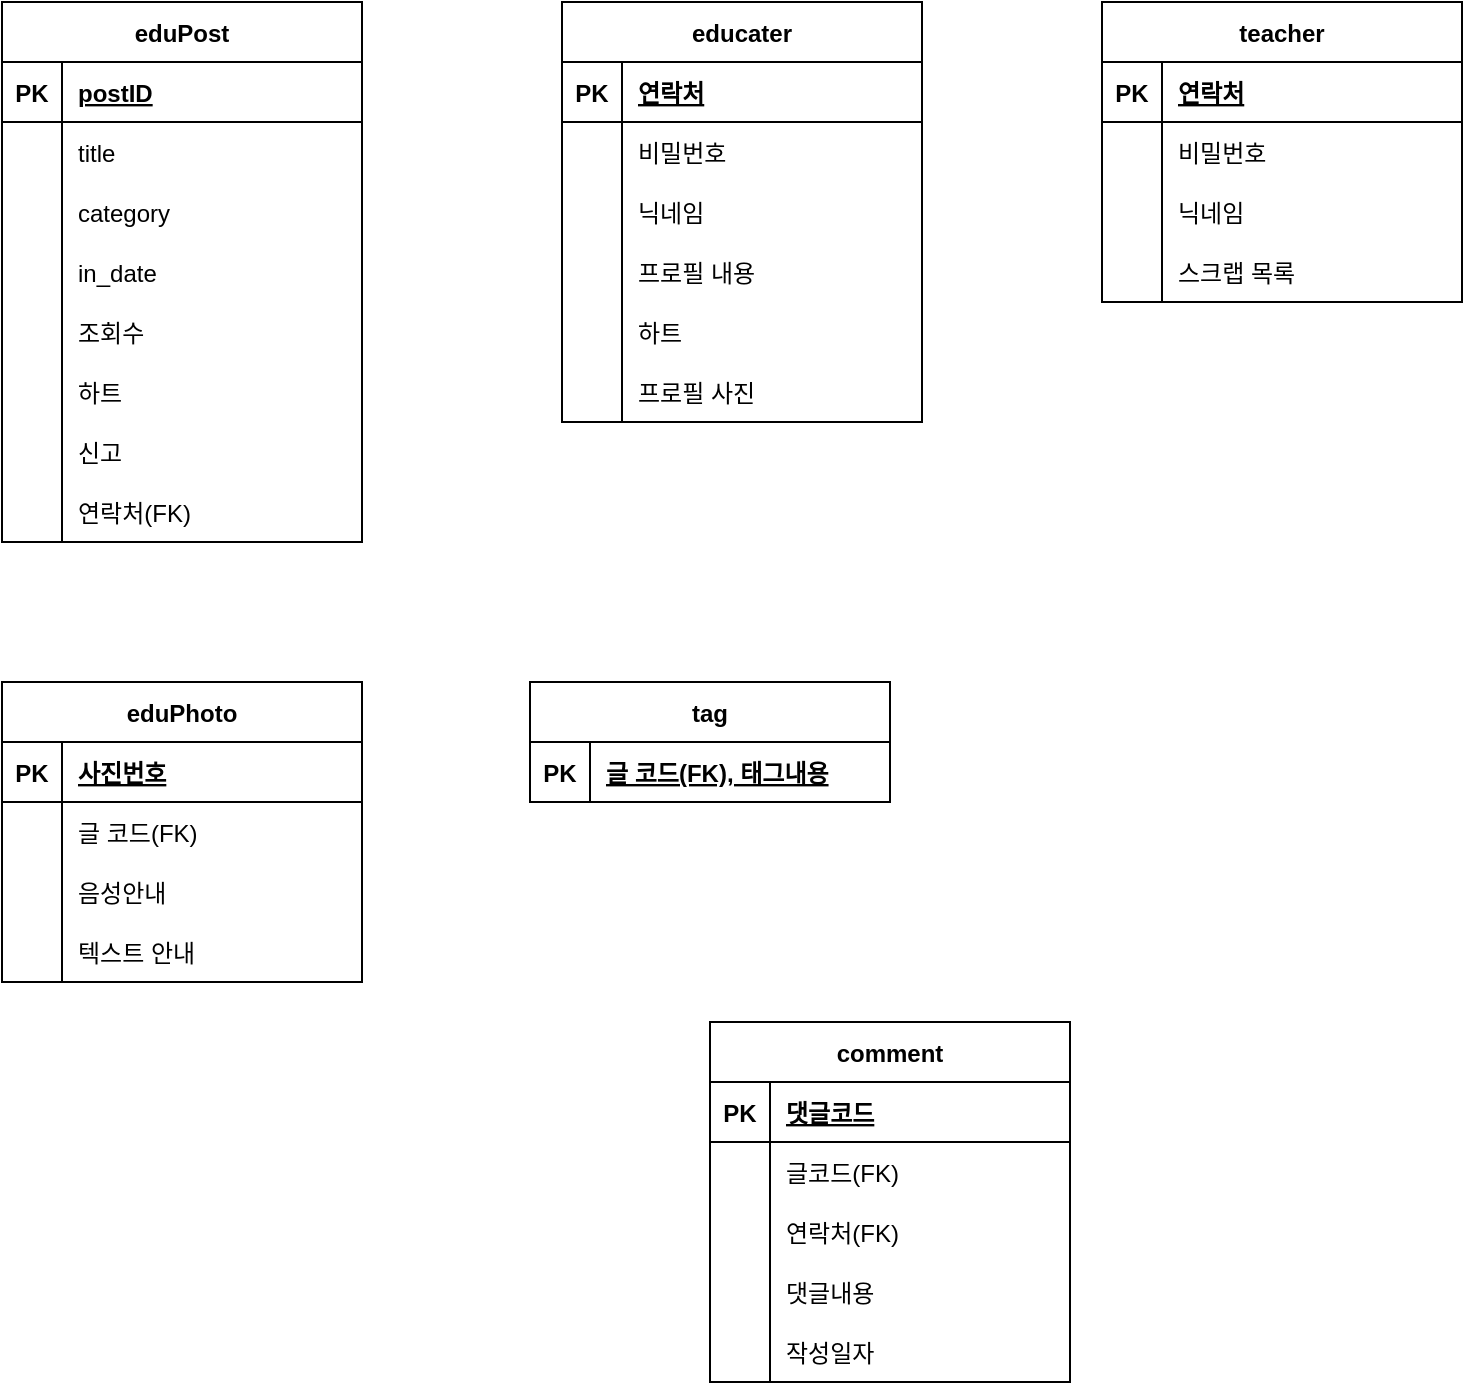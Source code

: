 <mxfile version="20.8.1" type="github"><diagram id="KDbdDUPPWQitfIvhSnpP" name="페이지-1"><mxGraphModel dx="473" dy="531" grid="1" gridSize="10" guides="1" tooltips="1" connect="1" arrows="1" fold="1" page="1" pageScale="1" pageWidth="827" pageHeight="1169" math="0" shadow="0"><root><object label="" 조회수="" id="0"><mxCell/></object><mxCell id="1" parent="0"/><object label="eduPost" 조회수="" 하트="" id="p32H01XtQqb7-b_xWi7j-21"><mxCell style="shape=table;startSize=30;container=1;collapsible=1;childLayout=tableLayout;fixedRows=1;rowLines=0;fontStyle=1;align=center;resizeLast=1;" vertex="1" parent="1"><mxGeometry x="60" y="40" width="180" height="270" as="geometry"><mxRectangle x="230" y="180" width="70" height="30" as="alternateBounds"/></mxGeometry></mxCell></object><mxCell id="p32H01XtQqb7-b_xWi7j-22" value="" style="shape=tableRow;horizontal=0;startSize=0;swimlaneHead=0;swimlaneBody=0;fillColor=none;collapsible=0;dropTarget=0;points=[[0,0.5],[1,0.5]];portConstraint=eastwest;top=0;left=0;right=0;bottom=1;" vertex="1" parent="p32H01XtQqb7-b_xWi7j-21"><mxGeometry y="30" width="180" height="30" as="geometry"/></mxCell><mxCell id="p32H01XtQqb7-b_xWi7j-23" value="PK" style="shape=partialRectangle;connectable=0;fillColor=none;top=0;left=0;bottom=0;right=0;fontStyle=1;overflow=hidden;" vertex="1" parent="p32H01XtQqb7-b_xWi7j-22"><mxGeometry width="30" height="30" as="geometry"><mxRectangle width="30" height="30" as="alternateBounds"/></mxGeometry></mxCell><mxCell id="p32H01XtQqb7-b_xWi7j-24" value="postID" style="shape=partialRectangle;connectable=0;fillColor=none;top=0;left=0;bottom=0;right=0;align=left;spacingLeft=6;fontStyle=5;overflow=hidden;" vertex="1" parent="p32H01XtQqb7-b_xWi7j-22"><mxGeometry x="30" width="150" height="30" as="geometry"><mxRectangle width="150" height="30" as="alternateBounds"/></mxGeometry></mxCell><mxCell id="p32H01XtQqb7-b_xWi7j-25" value="" style="shape=tableRow;horizontal=0;startSize=0;swimlaneHead=0;swimlaneBody=0;fillColor=none;collapsible=0;dropTarget=0;points=[[0,0.5],[1,0.5]];portConstraint=eastwest;top=0;left=0;right=0;bottom=0;" vertex="1" parent="p32H01XtQqb7-b_xWi7j-21"><mxGeometry y="60" width="180" height="30" as="geometry"/></mxCell><mxCell id="p32H01XtQqb7-b_xWi7j-26" value="" style="shape=partialRectangle;connectable=0;fillColor=none;top=0;left=0;bottom=0;right=0;editable=1;overflow=hidden;" vertex="1" parent="p32H01XtQqb7-b_xWi7j-25"><mxGeometry width="30" height="30" as="geometry"><mxRectangle width="30" height="30" as="alternateBounds"/></mxGeometry></mxCell><mxCell id="p32H01XtQqb7-b_xWi7j-27" value="title" style="shape=partialRectangle;connectable=0;fillColor=none;top=0;left=0;bottom=0;right=0;align=left;spacingLeft=6;overflow=hidden;" vertex="1" parent="p32H01XtQqb7-b_xWi7j-25"><mxGeometry x="30" width="150" height="30" as="geometry"><mxRectangle width="150" height="30" as="alternateBounds"/></mxGeometry></mxCell><mxCell id="p32H01XtQqb7-b_xWi7j-28" value="" style="shape=tableRow;horizontal=0;startSize=0;swimlaneHead=0;swimlaneBody=0;fillColor=none;collapsible=0;dropTarget=0;points=[[0,0.5],[1,0.5]];portConstraint=eastwest;top=0;left=0;right=0;bottom=0;" vertex="1" parent="p32H01XtQqb7-b_xWi7j-21"><mxGeometry y="90" width="180" height="30" as="geometry"/></mxCell><mxCell id="p32H01XtQqb7-b_xWi7j-29" value="" style="shape=partialRectangle;connectable=0;fillColor=none;top=0;left=0;bottom=0;right=0;editable=1;overflow=hidden;" vertex="1" parent="p32H01XtQqb7-b_xWi7j-28"><mxGeometry width="30" height="30" as="geometry"><mxRectangle width="30" height="30" as="alternateBounds"/></mxGeometry></mxCell><mxCell id="p32H01XtQqb7-b_xWi7j-30" value="category" style="shape=partialRectangle;connectable=0;fillColor=none;top=0;left=0;bottom=0;right=0;align=left;spacingLeft=6;overflow=hidden;" vertex="1" parent="p32H01XtQqb7-b_xWi7j-28"><mxGeometry x="30" width="150" height="30" as="geometry"><mxRectangle width="150" height="30" as="alternateBounds"/></mxGeometry></mxCell><mxCell id="p32H01XtQqb7-b_xWi7j-31" value="" style="shape=tableRow;horizontal=0;startSize=0;swimlaneHead=0;swimlaneBody=0;fillColor=none;collapsible=0;dropTarget=0;points=[[0,0.5],[1,0.5]];portConstraint=eastwest;top=0;left=0;right=0;bottom=0;" vertex="1" parent="p32H01XtQqb7-b_xWi7j-21"><mxGeometry y="120" width="180" height="30" as="geometry"/></mxCell><mxCell id="p32H01XtQqb7-b_xWi7j-32" value="" style="shape=partialRectangle;connectable=0;fillColor=none;top=0;left=0;bottom=0;right=0;editable=1;overflow=hidden;" vertex="1" parent="p32H01XtQqb7-b_xWi7j-31"><mxGeometry width="30" height="30" as="geometry"><mxRectangle width="30" height="30" as="alternateBounds"/></mxGeometry></mxCell><mxCell id="p32H01XtQqb7-b_xWi7j-33" value="in_date" style="shape=partialRectangle;connectable=0;fillColor=none;top=0;left=0;bottom=0;right=0;align=left;spacingLeft=6;overflow=hidden;" vertex="1" parent="p32H01XtQqb7-b_xWi7j-31"><mxGeometry x="30" width="150" height="30" as="geometry"><mxRectangle width="150" height="30" as="alternateBounds"/></mxGeometry></mxCell><mxCell id="nxl7jjdML-OdlenAfwQa-1" value="" style="shape=tableRow;horizontal=0;startSize=0;swimlaneHead=0;swimlaneBody=0;fillColor=none;collapsible=0;dropTarget=0;points=[[0,0.5],[1,0.5]];portConstraint=eastwest;top=0;left=0;right=0;bottom=0;" vertex="1" parent="p32H01XtQqb7-b_xWi7j-21"><mxGeometry y="150" width="180" height="30" as="geometry"/></mxCell><mxCell id="nxl7jjdML-OdlenAfwQa-2" value="" style="shape=partialRectangle;connectable=0;fillColor=none;top=0;left=0;bottom=0;right=0;editable=1;overflow=hidden;" vertex="1" parent="nxl7jjdML-OdlenAfwQa-1"><mxGeometry width="30" height="30" as="geometry"><mxRectangle width="30" height="30" as="alternateBounds"/></mxGeometry></mxCell><mxCell id="nxl7jjdML-OdlenAfwQa-3" value="조회수" style="shape=partialRectangle;connectable=0;fillColor=none;top=0;left=0;bottom=0;right=0;align=left;spacingLeft=6;overflow=hidden;" vertex="1" parent="nxl7jjdML-OdlenAfwQa-1"><mxGeometry x="30" width="150" height="30" as="geometry"><mxRectangle width="150" height="30" as="alternateBounds"/></mxGeometry></mxCell><mxCell id="nxl7jjdML-OdlenAfwQa-4" value="" style="shape=tableRow;horizontal=0;startSize=0;swimlaneHead=0;swimlaneBody=0;fillColor=none;collapsible=0;dropTarget=0;points=[[0,0.5],[1,0.5]];portConstraint=eastwest;top=0;left=0;right=0;bottom=0;" vertex="1" parent="p32H01XtQqb7-b_xWi7j-21"><mxGeometry y="180" width="180" height="30" as="geometry"/></mxCell><mxCell id="nxl7jjdML-OdlenAfwQa-5" value="" style="shape=partialRectangle;connectable=0;fillColor=none;top=0;left=0;bottom=0;right=0;editable=1;overflow=hidden;" vertex="1" parent="nxl7jjdML-OdlenAfwQa-4"><mxGeometry width="30" height="30" as="geometry"><mxRectangle width="30" height="30" as="alternateBounds"/></mxGeometry></mxCell><mxCell id="nxl7jjdML-OdlenAfwQa-6" value="하트" style="shape=partialRectangle;connectable=0;fillColor=none;top=0;left=0;bottom=0;right=0;align=left;spacingLeft=6;overflow=hidden;" vertex="1" parent="nxl7jjdML-OdlenAfwQa-4"><mxGeometry x="30" width="150" height="30" as="geometry"><mxRectangle width="150" height="30" as="alternateBounds"/></mxGeometry></mxCell><mxCell id="nxl7jjdML-OdlenAfwQa-49" value="" style="shape=tableRow;horizontal=0;startSize=0;swimlaneHead=0;swimlaneBody=0;fillColor=none;collapsible=0;dropTarget=0;points=[[0,0.5],[1,0.5]];portConstraint=eastwest;top=0;left=0;right=0;bottom=0;" vertex="1" parent="p32H01XtQqb7-b_xWi7j-21"><mxGeometry y="210" width="180" height="30" as="geometry"/></mxCell><mxCell id="nxl7jjdML-OdlenAfwQa-50" value="" style="shape=partialRectangle;connectable=0;fillColor=none;top=0;left=0;bottom=0;right=0;editable=1;overflow=hidden;" vertex="1" parent="nxl7jjdML-OdlenAfwQa-49"><mxGeometry width="30" height="30" as="geometry"><mxRectangle width="30" height="30" as="alternateBounds"/></mxGeometry></mxCell><mxCell id="nxl7jjdML-OdlenAfwQa-51" value="신고" style="shape=partialRectangle;connectable=0;fillColor=none;top=0;left=0;bottom=0;right=0;align=left;spacingLeft=6;overflow=hidden;" vertex="1" parent="nxl7jjdML-OdlenAfwQa-49"><mxGeometry x="30" width="150" height="30" as="geometry"><mxRectangle width="150" height="30" as="alternateBounds"/></mxGeometry></mxCell><mxCell id="nxl7jjdML-OdlenAfwQa-52" value="" style="shape=tableRow;horizontal=0;startSize=0;swimlaneHead=0;swimlaneBody=0;fillColor=none;collapsible=0;dropTarget=0;points=[[0,0.5],[1,0.5]];portConstraint=eastwest;top=0;left=0;right=0;bottom=0;" vertex="1" parent="p32H01XtQqb7-b_xWi7j-21"><mxGeometry y="240" width="180" height="30" as="geometry"/></mxCell><mxCell id="nxl7jjdML-OdlenAfwQa-53" value="" style="shape=partialRectangle;connectable=0;fillColor=none;top=0;left=0;bottom=0;right=0;editable=1;overflow=hidden;" vertex="1" parent="nxl7jjdML-OdlenAfwQa-52"><mxGeometry width="30" height="30" as="geometry"><mxRectangle width="30" height="30" as="alternateBounds"/></mxGeometry></mxCell><mxCell id="nxl7jjdML-OdlenAfwQa-54" value="연락처(FK)" style="shape=partialRectangle;connectable=0;fillColor=none;top=0;left=0;bottom=0;right=0;align=left;spacingLeft=6;overflow=hidden;" vertex="1" parent="nxl7jjdML-OdlenAfwQa-52"><mxGeometry x="30" width="150" height="30" as="geometry"><mxRectangle width="150" height="30" as="alternateBounds"/></mxGeometry></mxCell><mxCell id="p32H01XtQqb7-b_xWi7j-37" value="eduPhoto" style="shape=table;startSize=30;container=1;collapsible=1;childLayout=tableLayout;fixedRows=1;rowLines=0;fontStyle=1;align=center;resizeLast=1;" vertex="1" parent="1"><mxGeometry x="60" y="380" width="180" height="150" as="geometry"/></mxCell><mxCell id="p32H01XtQqb7-b_xWi7j-38" value="" style="shape=tableRow;horizontal=0;startSize=0;swimlaneHead=0;swimlaneBody=0;fillColor=none;collapsible=0;dropTarget=0;points=[[0,0.5],[1,0.5]];portConstraint=eastwest;top=0;left=0;right=0;bottom=1;" vertex="1" parent="p32H01XtQqb7-b_xWi7j-37"><mxGeometry y="30" width="180" height="30" as="geometry"/></mxCell><mxCell id="p32H01XtQqb7-b_xWi7j-39" value="PK" style="shape=partialRectangle;connectable=0;fillColor=none;top=0;left=0;bottom=0;right=0;fontStyle=1;overflow=hidden;" vertex="1" parent="p32H01XtQqb7-b_xWi7j-38"><mxGeometry width="30" height="30" as="geometry"><mxRectangle width="30" height="30" as="alternateBounds"/></mxGeometry></mxCell><mxCell id="p32H01XtQqb7-b_xWi7j-40" value="사진번호" style="shape=partialRectangle;connectable=0;fillColor=none;top=0;left=0;bottom=0;right=0;align=left;spacingLeft=6;fontStyle=5;overflow=hidden;" vertex="1" parent="p32H01XtQqb7-b_xWi7j-38"><mxGeometry x="30" width="150" height="30" as="geometry"><mxRectangle width="150" height="30" as="alternateBounds"/></mxGeometry></mxCell><mxCell id="p32H01XtQqb7-b_xWi7j-41" value="" style="shape=tableRow;horizontal=0;startSize=0;swimlaneHead=0;swimlaneBody=0;fillColor=none;collapsible=0;dropTarget=0;points=[[0,0.5],[1,0.5]];portConstraint=eastwest;top=0;left=0;right=0;bottom=0;" vertex="1" parent="p32H01XtQqb7-b_xWi7j-37"><mxGeometry y="60" width="180" height="30" as="geometry"/></mxCell><mxCell id="p32H01XtQqb7-b_xWi7j-42" value="" style="shape=partialRectangle;connectable=0;fillColor=none;top=0;left=0;bottom=0;right=0;editable=1;overflow=hidden;" vertex="1" parent="p32H01XtQqb7-b_xWi7j-41"><mxGeometry width="30" height="30" as="geometry"><mxRectangle width="30" height="30" as="alternateBounds"/></mxGeometry></mxCell><mxCell id="p32H01XtQqb7-b_xWi7j-43" value="글 코드(FK)" style="shape=partialRectangle;connectable=0;fillColor=none;top=0;left=0;bottom=0;right=0;align=left;spacingLeft=6;overflow=hidden;" vertex="1" parent="p32H01XtQqb7-b_xWi7j-41"><mxGeometry x="30" width="150" height="30" as="geometry"><mxRectangle width="150" height="30" as="alternateBounds"/></mxGeometry></mxCell><mxCell id="nxl7jjdML-OdlenAfwQa-46" value="" style="shape=tableRow;horizontal=0;startSize=0;swimlaneHead=0;swimlaneBody=0;fillColor=none;collapsible=0;dropTarget=0;points=[[0,0.5],[1,0.5]];portConstraint=eastwest;top=0;left=0;right=0;bottom=0;" vertex="1" parent="p32H01XtQqb7-b_xWi7j-37"><mxGeometry y="90" width="180" height="30" as="geometry"/></mxCell><mxCell id="nxl7jjdML-OdlenAfwQa-47" value="" style="shape=partialRectangle;connectable=0;fillColor=none;top=0;left=0;bottom=0;right=0;editable=1;overflow=hidden;" vertex="1" parent="nxl7jjdML-OdlenAfwQa-46"><mxGeometry width="30" height="30" as="geometry"><mxRectangle width="30" height="30" as="alternateBounds"/></mxGeometry></mxCell><mxCell id="nxl7jjdML-OdlenAfwQa-48" value="음성안내" style="shape=partialRectangle;connectable=0;fillColor=none;top=0;left=0;bottom=0;right=0;align=left;spacingLeft=6;overflow=hidden;" vertex="1" parent="nxl7jjdML-OdlenAfwQa-46"><mxGeometry x="30" width="150" height="30" as="geometry"><mxRectangle width="150" height="30" as="alternateBounds"/></mxGeometry></mxCell><mxCell id="p32H01XtQqb7-b_xWi7j-44" value="" style="shape=tableRow;horizontal=0;startSize=0;swimlaneHead=0;swimlaneBody=0;fillColor=none;collapsible=0;dropTarget=0;points=[[0,0.5],[1,0.5]];portConstraint=eastwest;top=0;left=0;right=0;bottom=0;" vertex="1" parent="p32H01XtQqb7-b_xWi7j-37"><mxGeometry y="120" width="180" height="30" as="geometry"/></mxCell><mxCell id="p32H01XtQqb7-b_xWi7j-45" value="" style="shape=partialRectangle;connectable=0;fillColor=none;top=0;left=0;bottom=0;right=0;editable=1;overflow=hidden;" vertex="1" parent="p32H01XtQqb7-b_xWi7j-44"><mxGeometry width="30" height="30" as="geometry"><mxRectangle width="30" height="30" as="alternateBounds"/></mxGeometry></mxCell><mxCell id="p32H01XtQqb7-b_xWi7j-46" value="텍스트 안내" style="shape=partialRectangle;connectable=0;fillColor=none;top=0;left=0;bottom=0;right=0;align=left;spacingLeft=6;overflow=hidden;" vertex="1" parent="p32H01XtQqb7-b_xWi7j-44"><mxGeometry x="30" width="150" height="30" as="geometry"><mxRectangle width="150" height="30" as="alternateBounds"/></mxGeometry></mxCell><mxCell id="nxl7jjdML-OdlenAfwQa-14" value="teacher" style="shape=table;startSize=30;container=1;collapsible=1;childLayout=tableLayout;fixedRows=1;rowLines=0;fontStyle=1;align=center;resizeLast=1;" vertex="1" parent="1"><mxGeometry x="610" y="40" width="180" height="150" as="geometry"/></mxCell><mxCell id="nxl7jjdML-OdlenAfwQa-15" value="" style="shape=tableRow;horizontal=0;startSize=0;swimlaneHead=0;swimlaneBody=0;fillColor=none;collapsible=0;dropTarget=0;points=[[0,0.5],[1,0.5]];portConstraint=eastwest;top=0;left=0;right=0;bottom=1;" vertex="1" parent="nxl7jjdML-OdlenAfwQa-14"><mxGeometry y="30" width="180" height="30" as="geometry"/></mxCell><mxCell id="nxl7jjdML-OdlenAfwQa-16" value="PK" style="shape=partialRectangle;connectable=0;fillColor=none;top=0;left=0;bottom=0;right=0;fontStyle=1;overflow=hidden;" vertex="1" parent="nxl7jjdML-OdlenAfwQa-15"><mxGeometry width="30" height="30" as="geometry"><mxRectangle width="30" height="30" as="alternateBounds"/></mxGeometry></mxCell><mxCell id="nxl7jjdML-OdlenAfwQa-17" value="연락처" style="shape=partialRectangle;connectable=0;fillColor=none;top=0;left=0;bottom=0;right=0;align=left;spacingLeft=6;fontStyle=5;overflow=hidden;" vertex="1" parent="nxl7jjdML-OdlenAfwQa-15"><mxGeometry x="30" width="150" height="30" as="geometry"><mxRectangle width="150" height="30" as="alternateBounds"/></mxGeometry></mxCell><mxCell id="nxl7jjdML-OdlenAfwQa-18" value="" style="shape=tableRow;horizontal=0;startSize=0;swimlaneHead=0;swimlaneBody=0;fillColor=none;collapsible=0;dropTarget=0;points=[[0,0.5],[1,0.5]];portConstraint=eastwest;top=0;left=0;right=0;bottom=0;" vertex="1" parent="nxl7jjdML-OdlenAfwQa-14"><mxGeometry y="60" width="180" height="30" as="geometry"/></mxCell><mxCell id="nxl7jjdML-OdlenAfwQa-19" value="" style="shape=partialRectangle;connectable=0;fillColor=none;top=0;left=0;bottom=0;right=0;editable=1;overflow=hidden;" vertex="1" parent="nxl7jjdML-OdlenAfwQa-18"><mxGeometry width="30" height="30" as="geometry"><mxRectangle width="30" height="30" as="alternateBounds"/></mxGeometry></mxCell><mxCell id="nxl7jjdML-OdlenAfwQa-20" value="비밀번호" style="shape=partialRectangle;connectable=0;fillColor=none;top=0;left=0;bottom=0;right=0;align=left;spacingLeft=6;overflow=hidden;" vertex="1" parent="nxl7jjdML-OdlenAfwQa-18"><mxGeometry x="30" width="150" height="30" as="geometry"><mxRectangle width="150" height="30" as="alternateBounds"/></mxGeometry></mxCell><mxCell id="nxl7jjdML-OdlenAfwQa-21" value="" style="shape=tableRow;horizontal=0;startSize=0;swimlaneHead=0;swimlaneBody=0;fillColor=none;collapsible=0;dropTarget=0;points=[[0,0.5],[1,0.5]];portConstraint=eastwest;top=0;left=0;right=0;bottom=0;" vertex="1" parent="nxl7jjdML-OdlenAfwQa-14"><mxGeometry y="90" width="180" height="30" as="geometry"/></mxCell><mxCell id="nxl7jjdML-OdlenAfwQa-22" value="" style="shape=partialRectangle;connectable=0;fillColor=none;top=0;left=0;bottom=0;right=0;editable=1;overflow=hidden;" vertex="1" parent="nxl7jjdML-OdlenAfwQa-21"><mxGeometry width="30" height="30" as="geometry"><mxRectangle width="30" height="30" as="alternateBounds"/></mxGeometry></mxCell><mxCell id="nxl7jjdML-OdlenAfwQa-23" value="닉네임" style="shape=partialRectangle;connectable=0;fillColor=none;top=0;left=0;bottom=0;right=0;align=left;spacingLeft=6;overflow=hidden;" vertex="1" parent="nxl7jjdML-OdlenAfwQa-21"><mxGeometry x="30" width="150" height="30" as="geometry"><mxRectangle width="150" height="30" as="alternateBounds"/></mxGeometry></mxCell><mxCell id="nxl7jjdML-OdlenAfwQa-24" value="" style="shape=tableRow;horizontal=0;startSize=0;swimlaneHead=0;swimlaneBody=0;fillColor=none;collapsible=0;dropTarget=0;points=[[0,0.5],[1,0.5]];portConstraint=eastwest;top=0;left=0;right=0;bottom=0;" vertex="1" parent="nxl7jjdML-OdlenAfwQa-14"><mxGeometry y="120" width="180" height="30" as="geometry"/></mxCell><mxCell id="nxl7jjdML-OdlenAfwQa-25" value="" style="shape=partialRectangle;connectable=0;fillColor=none;top=0;left=0;bottom=0;right=0;editable=1;overflow=hidden;" vertex="1" parent="nxl7jjdML-OdlenAfwQa-24"><mxGeometry width="30" height="30" as="geometry"><mxRectangle width="30" height="30" as="alternateBounds"/></mxGeometry></mxCell><mxCell id="nxl7jjdML-OdlenAfwQa-26" value="스크랩 목록" style="shape=partialRectangle;connectable=0;fillColor=none;top=0;left=0;bottom=0;right=0;align=left;spacingLeft=6;overflow=hidden;" vertex="1" parent="nxl7jjdML-OdlenAfwQa-24"><mxGeometry x="30" width="150" height="30" as="geometry"><mxRectangle width="150" height="30" as="alternateBounds"/></mxGeometry></mxCell><mxCell id="nxl7jjdML-OdlenAfwQa-27" value="educater" style="shape=table;startSize=30;container=1;collapsible=1;childLayout=tableLayout;fixedRows=1;rowLines=0;fontStyle=1;align=center;resizeLast=1;" vertex="1" parent="1"><mxGeometry x="340" y="40" width="180" height="210" as="geometry"/></mxCell><mxCell id="nxl7jjdML-OdlenAfwQa-28" value="" style="shape=tableRow;horizontal=0;startSize=0;swimlaneHead=0;swimlaneBody=0;fillColor=none;collapsible=0;dropTarget=0;points=[[0,0.5],[1,0.5]];portConstraint=eastwest;top=0;left=0;right=0;bottom=1;" vertex="1" parent="nxl7jjdML-OdlenAfwQa-27"><mxGeometry y="30" width="180" height="30" as="geometry"/></mxCell><mxCell id="nxl7jjdML-OdlenAfwQa-29" value="PK" style="shape=partialRectangle;connectable=0;fillColor=none;top=0;left=0;bottom=0;right=0;fontStyle=1;overflow=hidden;" vertex="1" parent="nxl7jjdML-OdlenAfwQa-28"><mxGeometry width="30" height="30" as="geometry"><mxRectangle width="30" height="30" as="alternateBounds"/></mxGeometry></mxCell><mxCell id="nxl7jjdML-OdlenAfwQa-30" value="연락처" style="shape=partialRectangle;connectable=0;fillColor=none;top=0;left=0;bottom=0;right=0;align=left;spacingLeft=6;fontStyle=5;overflow=hidden;" vertex="1" parent="nxl7jjdML-OdlenAfwQa-28"><mxGeometry x="30" width="150" height="30" as="geometry"><mxRectangle width="150" height="30" as="alternateBounds"/></mxGeometry></mxCell><mxCell id="nxl7jjdML-OdlenAfwQa-31" value="" style="shape=tableRow;horizontal=0;startSize=0;swimlaneHead=0;swimlaneBody=0;fillColor=none;collapsible=0;dropTarget=0;points=[[0,0.5],[1,0.5]];portConstraint=eastwest;top=0;left=0;right=0;bottom=0;" vertex="1" parent="nxl7jjdML-OdlenAfwQa-27"><mxGeometry y="60" width="180" height="30" as="geometry"/></mxCell><mxCell id="nxl7jjdML-OdlenAfwQa-32" value="" style="shape=partialRectangle;connectable=0;fillColor=none;top=0;left=0;bottom=0;right=0;editable=1;overflow=hidden;" vertex="1" parent="nxl7jjdML-OdlenAfwQa-31"><mxGeometry width="30" height="30" as="geometry"><mxRectangle width="30" height="30" as="alternateBounds"/></mxGeometry></mxCell><mxCell id="nxl7jjdML-OdlenAfwQa-33" value="비밀번호" style="shape=partialRectangle;connectable=0;fillColor=none;top=0;left=0;bottom=0;right=0;align=left;spacingLeft=6;overflow=hidden;" vertex="1" parent="nxl7jjdML-OdlenAfwQa-31"><mxGeometry x="30" width="150" height="30" as="geometry"><mxRectangle width="150" height="30" as="alternateBounds"/></mxGeometry></mxCell><mxCell id="nxl7jjdML-OdlenAfwQa-34" value="" style="shape=tableRow;horizontal=0;startSize=0;swimlaneHead=0;swimlaneBody=0;fillColor=none;collapsible=0;dropTarget=0;points=[[0,0.5],[1,0.5]];portConstraint=eastwest;top=0;left=0;right=0;bottom=0;" vertex="1" parent="nxl7jjdML-OdlenAfwQa-27"><mxGeometry y="90" width="180" height="30" as="geometry"/></mxCell><mxCell id="nxl7jjdML-OdlenAfwQa-35" value="" style="shape=partialRectangle;connectable=0;fillColor=none;top=0;left=0;bottom=0;right=0;editable=1;overflow=hidden;" vertex="1" parent="nxl7jjdML-OdlenAfwQa-34"><mxGeometry width="30" height="30" as="geometry"><mxRectangle width="30" height="30" as="alternateBounds"/></mxGeometry></mxCell><mxCell id="nxl7jjdML-OdlenAfwQa-36" value="닉네임" style="shape=partialRectangle;connectable=0;fillColor=none;top=0;left=0;bottom=0;right=0;align=left;spacingLeft=6;overflow=hidden;" vertex="1" parent="nxl7jjdML-OdlenAfwQa-34"><mxGeometry x="30" width="150" height="30" as="geometry"><mxRectangle width="150" height="30" as="alternateBounds"/></mxGeometry></mxCell><mxCell id="nxl7jjdML-OdlenAfwQa-37" value="" style="shape=tableRow;horizontal=0;startSize=0;swimlaneHead=0;swimlaneBody=0;fillColor=none;collapsible=0;dropTarget=0;points=[[0,0.5],[1,0.5]];portConstraint=eastwest;top=0;left=0;right=0;bottom=0;" vertex="1" parent="nxl7jjdML-OdlenAfwQa-27"><mxGeometry y="120" width="180" height="30" as="geometry"/></mxCell><mxCell id="nxl7jjdML-OdlenAfwQa-38" value="" style="shape=partialRectangle;connectable=0;fillColor=none;top=0;left=0;bottom=0;right=0;editable=1;overflow=hidden;" vertex="1" parent="nxl7jjdML-OdlenAfwQa-37"><mxGeometry width="30" height="30" as="geometry"><mxRectangle width="30" height="30" as="alternateBounds"/></mxGeometry></mxCell><mxCell id="nxl7jjdML-OdlenAfwQa-39" value="프로필 내용" style="shape=partialRectangle;connectable=0;fillColor=none;top=0;left=0;bottom=0;right=0;align=left;spacingLeft=6;overflow=hidden;" vertex="1" parent="nxl7jjdML-OdlenAfwQa-37"><mxGeometry x="30" width="150" height="30" as="geometry"><mxRectangle width="150" height="30" as="alternateBounds"/></mxGeometry></mxCell><mxCell id="nxl7jjdML-OdlenAfwQa-40" value="" style="shape=tableRow;horizontal=0;startSize=0;swimlaneHead=0;swimlaneBody=0;fillColor=none;collapsible=0;dropTarget=0;points=[[0,0.5],[1,0.5]];portConstraint=eastwest;top=0;left=0;right=0;bottom=0;" vertex="1" parent="nxl7jjdML-OdlenAfwQa-27"><mxGeometry y="150" width="180" height="30" as="geometry"/></mxCell><mxCell id="nxl7jjdML-OdlenAfwQa-41" value="" style="shape=partialRectangle;connectable=0;fillColor=none;top=0;left=0;bottom=0;right=0;editable=1;overflow=hidden;" vertex="1" parent="nxl7jjdML-OdlenAfwQa-40"><mxGeometry width="30" height="30" as="geometry"><mxRectangle width="30" height="30" as="alternateBounds"/></mxGeometry></mxCell><mxCell id="nxl7jjdML-OdlenAfwQa-42" value="하트" style="shape=partialRectangle;connectable=0;fillColor=none;top=0;left=0;bottom=0;right=0;align=left;spacingLeft=6;overflow=hidden;" vertex="1" parent="nxl7jjdML-OdlenAfwQa-40"><mxGeometry x="30" width="150" height="30" as="geometry"><mxRectangle width="150" height="30" as="alternateBounds"/></mxGeometry></mxCell><mxCell id="nxl7jjdML-OdlenAfwQa-43" value="" style="shape=tableRow;horizontal=0;startSize=0;swimlaneHead=0;swimlaneBody=0;fillColor=none;collapsible=0;dropTarget=0;points=[[0,0.5],[1,0.5]];portConstraint=eastwest;top=0;left=0;right=0;bottom=0;" vertex="1" parent="nxl7jjdML-OdlenAfwQa-27"><mxGeometry y="180" width="180" height="30" as="geometry"/></mxCell><mxCell id="nxl7jjdML-OdlenAfwQa-44" value="" style="shape=partialRectangle;connectable=0;fillColor=none;top=0;left=0;bottom=0;right=0;editable=1;overflow=hidden;" vertex="1" parent="nxl7jjdML-OdlenAfwQa-43"><mxGeometry width="30" height="30" as="geometry"><mxRectangle width="30" height="30" as="alternateBounds"/></mxGeometry></mxCell><mxCell id="nxl7jjdML-OdlenAfwQa-45" value="프로필 사진" style="shape=partialRectangle;connectable=0;fillColor=none;top=0;left=0;bottom=0;right=0;align=left;spacingLeft=6;overflow=hidden;" vertex="1" parent="nxl7jjdML-OdlenAfwQa-43"><mxGeometry x="30" width="150" height="30" as="geometry"><mxRectangle width="150" height="30" as="alternateBounds"/></mxGeometry></mxCell><mxCell id="nxl7jjdML-OdlenAfwQa-55" value="tag" style="shape=table;startSize=30;container=1;collapsible=1;childLayout=tableLayout;fixedRows=1;rowLines=0;fontStyle=1;align=center;resizeLast=1;" vertex="1" parent="1"><mxGeometry x="324" y="380" width="180" height="60" as="geometry"/></mxCell><mxCell id="nxl7jjdML-OdlenAfwQa-56" value="" style="shape=tableRow;horizontal=0;startSize=0;swimlaneHead=0;swimlaneBody=0;fillColor=none;collapsible=0;dropTarget=0;points=[[0,0.5],[1,0.5]];portConstraint=eastwest;top=0;left=0;right=0;bottom=1;" vertex="1" parent="nxl7jjdML-OdlenAfwQa-55"><mxGeometry y="30" width="180" height="30" as="geometry"/></mxCell><mxCell id="nxl7jjdML-OdlenAfwQa-57" value="PK" style="shape=partialRectangle;connectable=0;fillColor=none;top=0;left=0;bottom=0;right=0;fontStyle=1;overflow=hidden;" vertex="1" parent="nxl7jjdML-OdlenAfwQa-56"><mxGeometry width="30" height="30" as="geometry"><mxRectangle width="30" height="30" as="alternateBounds"/></mxGeometry></mxCell><mxCell id="nxl7jjdML-OdlenAfwQa-58" value="글 코드(FK), 태그내용" style="shape=partialRectangle;connectable=0;fillColor=none;top=0;left=0;bottom=0;right=0;align=left;spacingLeft=6;fontStyle=5;overflow=hidden;" vertex="1" parent="nxl7jjdML-OdlenAfwQa-56"><mxGeometry x="30" width="150" height="30" as="geometry"><mxRectangle width="150" height="30" as="alternateBounds"/></mxGeometry></mxCell><mxCell id="nxl7jjdML-OdlenAfwQa-68" value="comment" style="shape=table;startSize=30;container=1;collapsible=1;childLayout=tableLayout;fixedRows=1;rowLines=0;fontStyle=1;align=center;resizeLast=1;" vertex="1" parent="1"><mxGeometry x="414" y="550" width="180" height="180" as="geometry"/></mxCell><mxCell id="nxl7jjdML-OdlenAfwQa-69" value="" style="shape=tableRow;horizontal=0;startSize=0;swimlaneHead=0;swimlaneBody=0;fillColor=none;collapsible=0;dropTarget=0;points=[[0,0.5],[1,0.5]];portConstraint=eastwest;top=0;left=0;right=0;bottom=1;" vertex="1" parent="nxl7jjdML-OdlenAfwQa-68"><mxGeometry y="30" width="180" height="30" as="geometry"/></mxCell><mxCell id="nxl7jjdML-OdlenAfwQa-70" value="PK" style="shape=partialRectangle;connectable=0;fillColor=none;top=0;left=0;bottom=0;right=0;fontStyle=1;overflow=hidden;" vertex="1" parent="nxl7jjdML-OdlenAfwQa-69"><mxGeometry width="30" height="30" as="geometry"><mxRectangle width="30" height="30" as="alternateBounds"/></mxGeometry></mxCell><mxCell id="nxl7jjdML-OdlenAfwQa-71" value="댓글코드" style="shape=partialRectangle;connectable=0;fillColor=none;top=0;left=0;bottom=0;right=0;align=left;spacingLeft=6;fontStyle=5;overflow=hidden;" vertex="1" parent="nxl7jjdML-OdlenAfwQa-69"><mxGeometry x="30" width="150" height="30" as="geometry"><mxRectangle width="150" height="30" as="alternateBounds"/></mxGeometry></mxCell><mxCell id="nxl7jjdML-OdlenAfwQa-72" value="" style="shape=tableRow;horizontal=0;startSize=0;swimlaneHead=0;swimlaneBody=0;fillColor=none;collapsible=0;dropTarget=0;points=[[0,0.5],[1,0.5]];portConstraint=eastwest;top=0;left=0;right=0;bottom=0;" vertex="1" parent="nxl7jjdML-OdlenAfwQa-68"><mxGeometry y="60" width="180" height="30" as="geometry"/></mxCell><mxCell id="nxl7jjdML-OdlenAfwQa-73" value="" style="shape=partialRectangle;connectable=0;fillColor=none;top=0;left=0;bottom=0;right=0;editable=1;overflow=hidden;" vertex="1" parent="nxl7jjdML-OdlenAfwQa-72"><mxGeometry width="30" height="30" as="geometry"><mxRectangle width="30" height="30" as="alternateBounds"/></mxGeometry></mxCell><mxCell id="nxl7jjdML-OdlenAfwQa-74" value="글코드(FK)" style="shape=partialRectangle;connectable=0;fillColor=none;top=0;left=0;bottom=0;right=0;align=left;spacingLeft=6;overflow=hidden;" vertex="1" parent="nxl7jjdML-OdlenAfwQa-72"><mxGeometry x="30" width="150" height="30" as="geometry"><mxRectangle width="150" height="30" as="alternateBounds"/></mxGeometry></mxCell><mxCell id="nxl7jjdML-OdlenAfwQa-75" value="" style="shape=tableRow;horizontal=0;startSize=0;swimlaneHead=0;swimlaneBody=0;fillColor=none;collapsible=0;dropTarget=0;points=[[0,0.5],[1,0.5]];portConstraint=eastwest;top=0;left=0;right=0;bottom=0;" vertex="1" parent="nxl7jjdML-OdlenAfwQa-68"><mxGeometry y="90" width="180" height="30" as="geometry"/></mxCell><mxCell id="nxl7jjdML-OdlenAfwQa-76" value="" style="shape=partialRectangle;connectable=0;fillColor=none;top=0;left=0;bottom=0;right=0;editable=1;overflow=hidden;" vertex="1" parent="nxl7jjdML-OdlenAfwQa-75"><mxGeometry width="30" height="30" as="geometry"><mxRectangle width="30" height="30" as="alternateBounds"/></mxGeometry></mxCell><mxCell id="nxl7jjdML-OdlenAfwQa-77" value="연락처(FK)" style="shape=partialRectangle;connectable=0;fillColor=none;top=0;left=0;bottom=0;right=0;align=left;spacingLeft=6;overflow=hidden;" vertex="1" parent="nxl7jjdML-OdlenAfwQa-75"><mxGeometry x="30" width="150" height="30" as="geometry"><mxRectangle width="150" height="30" as="alternateBounds"/></mxGeometry></mxCell><mxCell id="nxl7jjdML-OdlenAfwQa-78" value="" style="shape=tableRow;horizontal=0;startSize=0;swimlaneHead=0;swimlaneBody=0;fillColor=none;collapsible=0;dropTarget=0;points=[[0,0.5],[1,0.5]];portConstraint=eastwest;top=0;left=0;right=0;bottom=0;" vertex="1" parent="nxl7jjdML-OdlenAfwQa-68"><mxGeometry y="120" width="180" height="30" as="geometry"/></mxCell><mxCell id="nxl7jjdML-OdlenAfwQa-79" value="" style="shape=partialRectangle;connectable=0;fillColor=none;top=0;left=0;bottom=0;right=0;editable=1;overflow=hidden;" vertex="1" parent="nxl7jjdML-OdlenAfwQa-78"><mxGeometry width="30" height="30" as="geometry"><mxRectangle width="30" height="30" as="alternateBounds"/></mxGeometry></mxCell><mxCell id="nxl7jjdML-OdlenAfwQa-80" value="댓글내용" style="shape=partialRectangle;connectable=0;fillColor=none;top=0;left=0;bottom=0;right=0;align=left;spacingLeft=6;overflow=hidden;" vertex="1" parent="nxl7jjdML-OdlenAfwQa-78"><mxGeometry x="30" width="150" height="30" as="geometry"><mxRectangle width="150" height="30" as="alternateBounds"/></mxGeometry></mxCell><mxCell id="nxl7jjdML-OdlenAfwQa-84" value="" style="shape=tableRow;horizontal=0;startSize=0;swimlaneHead=0;swimlaneBody=0;fillColor=none;collapsible=0;dropTarget=0;points=[[0,0.5],[1,0.5]];portConstraint=eastwest;top=0;left=0;right=0;bottom=0;" vertex="1" parent="nxl7jjdML-OdlenAfwQa-68"><mxGeometry y="150" width="180" height="30" as="geometry"/></mxCell><mxCell id="nxl7jjdML-OdlenAfwQa-85" value="" style="shape=partialRectangle;connectable=0;fillColor=none;top=0;left=0;bottom=0;right=0;editable=1;overflow=hidden;" vertex="1" parent="nxl7jjdML-OdlenAfwQa-84"><mxGeometry width="30" height="30" as="geometry"><mxRectangle width="30" height="30" as="alternateBounds"/></mxGeometry></mxCell><mxCell id="nxl7jjdML-OdlenAfwQa-86" value="작성일자" style="shape=partialRectangle;connectable=0;fillColor=none;top=0;left=0;bottom=0;right=0;align=left;spacingLeft=6;overflow=hidden;" vertex="1" parent="nxl7jjdML-OdlenAfwQa-84"><mxGeometry x="30" width="150" height="30" as="geometry"><mxRectangle width="150" height="30" as="alternateBounds"/></mxGeometry></mxCell></root></mxGraphModel></diagram></mxfile>
